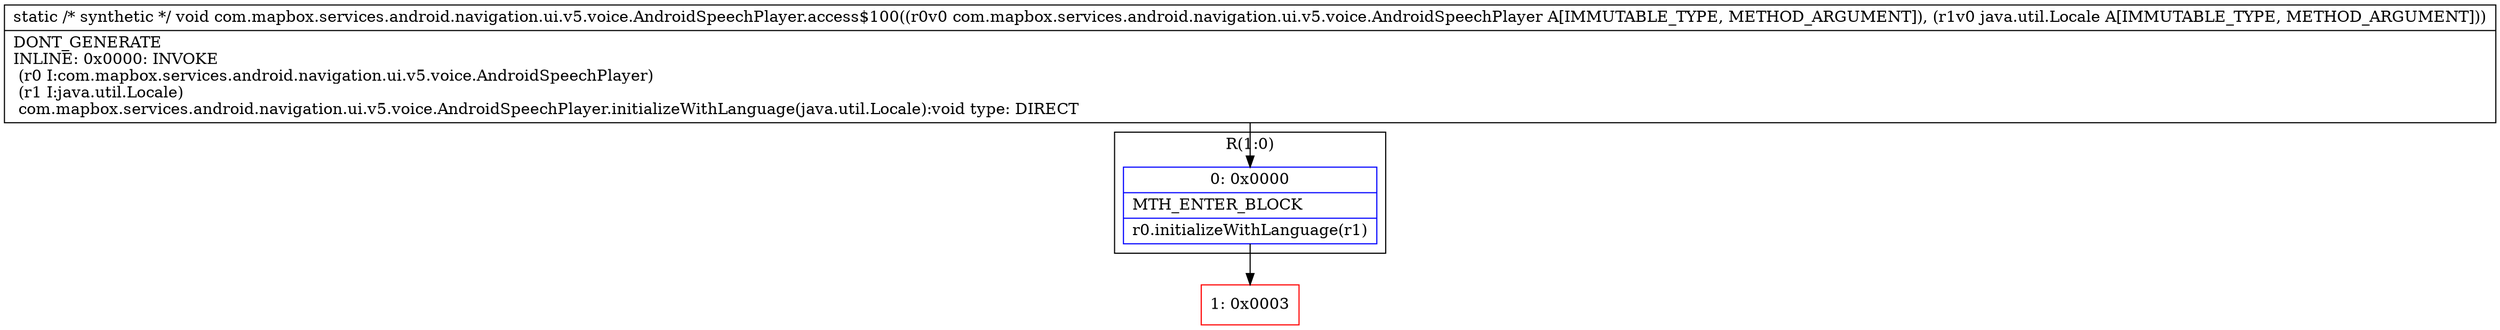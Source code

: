 digraph "CFG forcom.mapbox.services.android.navigation.ui.v5.voice.AndroidSpeechPlayer.access$100(Lcom\/mapbox\/services\/android\/navigation\/ui\/v5\/voice\/AndroidSpeechPlayer;Ljava\/util\/Locale;)V" {
subgraph cluster_Region_154305337 {
label = "R(1:0)";
node [shape=record,color=blue];
Node_0 [shape=record,label="{0\:\ 0x0000|MTH_ENTER_BLOCK\l|r0.initializeWithLanguage(r1)\l}"];
}
Node_1 [shape=record,color=red,label="{1\:\ 0x0003}"];
MethodNode[shape=record,label="{static \/* synthetic *\/ void com.mapbox.services.android.navigation.ui.v5.voice.AndroidSpeechPlayer.access$100((r0v0 com.mapbox.services.android.navigation.ui.v5.voice.AndroidSpeechPlayer A[IMMUTABLE_TYPE, METHOD_ARGUMENT]), (r1v0 java.util.Locale A[IMMUTABLE_TYPE, METHOD_ARGUMENT]))  | DONT_GENERATE\lINLINE: 0x0000: INVOKE  \l  (r0 I:com.mapbox.services.android.navigation.ui.v5.voice.AndroidSpeechPlayer)\l  (r1 I:java.util.Locale)\l com.mapbox.services.android.navigation.ui.v5.voice.AndroidSpeechPlayer.initializeWithLanguage(java.util.Locale):void type: DIRECT\l}"];
MethodNode -> Node_0;
Node_0 -> Node_1;
}

